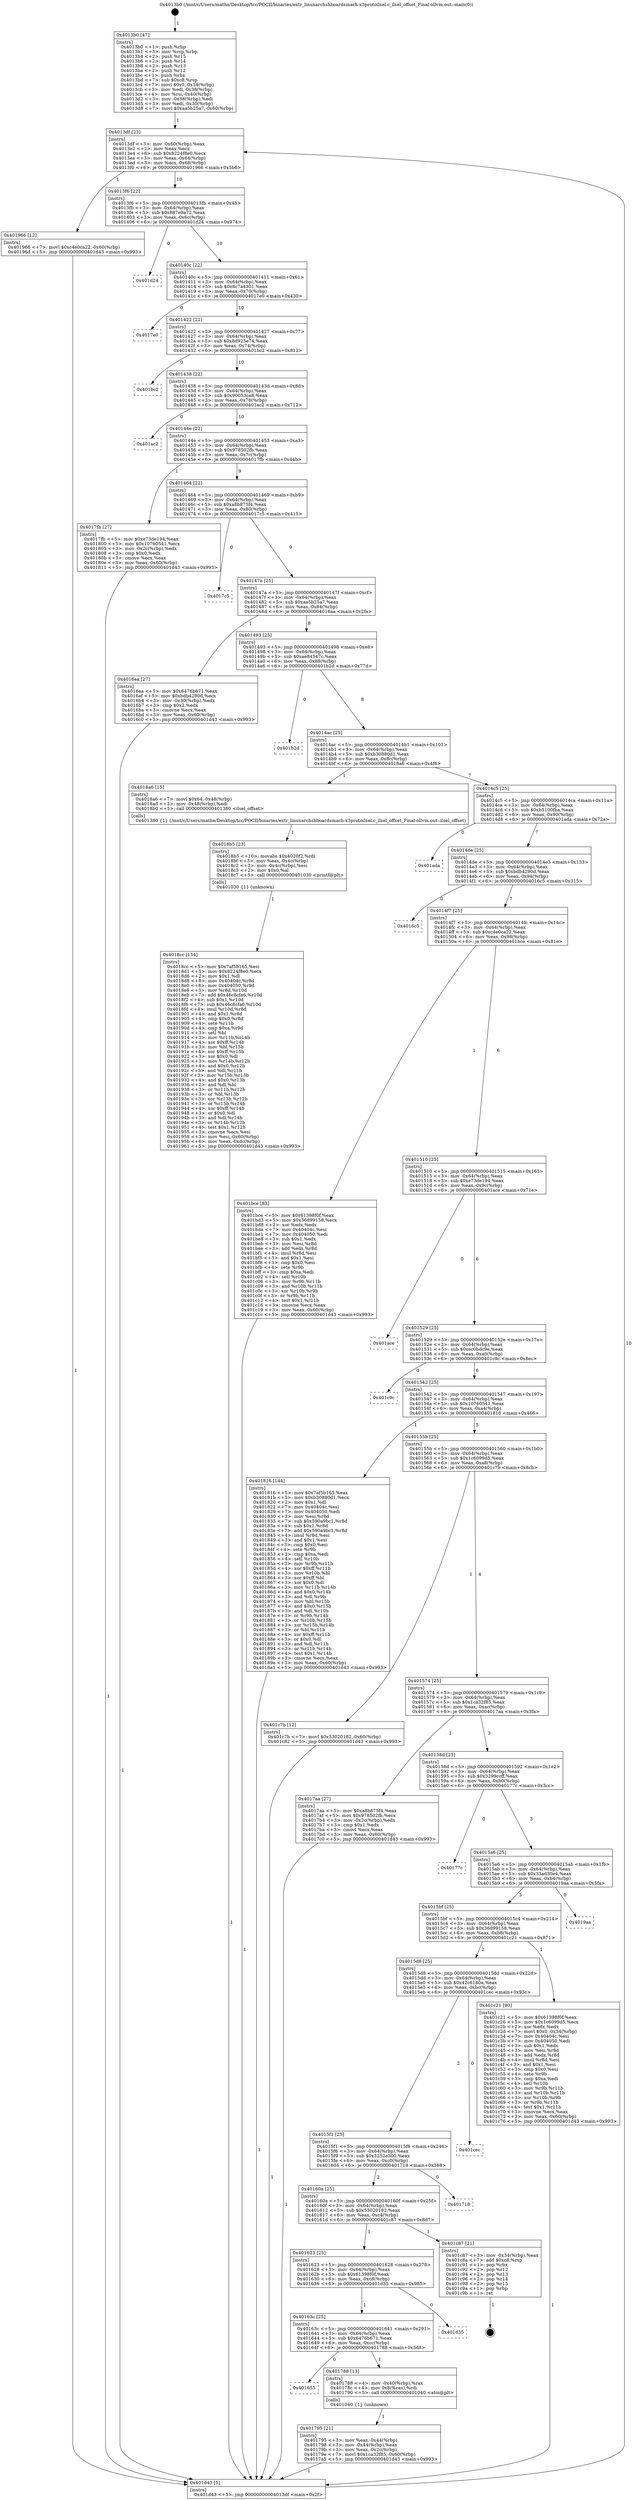digraph "0x4013b0" {
  label = "0x4013b0 (/mnt/c/Users/mathe/Desktop/tcc/POCII/binaries/extr_linuxarchshboardsmach-x3protoilsel.c_ilsel_offset_Final-ollvm.out::main(0))"
  labelloc = "t"
  node[shape=record]

  Entry [label="",width=0.3,height=0.3,shape=circle,fillcolor=black,style=filled]
  "0x4013df" [label="{
     0x4013df [23]\l
     | [instrs]\l
     &nbsp;&nbsp;0x4013df \<+3\>: mov -0x60(%rbp),%eax\l
     &nbsp;&nbsp;0x4013e2 \<+2\>: mov %eax,%ecx\l
     &nbsp;&nbsp;0x4013e4 \<+6\>: sub $0x8224f8e0,%ecx\l
     &nbsp;&nbsp;0x4013ea \<+3\>: mov %eax,-0x64(%rbp)\l
     &nbsp;&nbsp;0x4013ed \<+3\>: mov %ecx,-0x68(%rbp)\l
     &nbsp;&nbsp;0x4013f0 \<+6\>: je 0000000000401966 \<main+0x5b6\>\l
  }"]
  "0x401966" [label="{
     0x401966 [12]\l
     | [instrs]\l
     &nbsp;&nbsp;0x401966 \<+7\>: movl $0xc4e0ca22,-0x60(%rbp)\l
     &nbsp;&nbsp;0x40196d \<+5\>: jmp 0000000000401d43 \<main+0x993\>\l
  }"]
  "0x4013f6" [label="{
     0x4013f6 [22]\l
     | [instrs]\l
     &nbsp;&nbsp;0x4013f6 \<+5\>: jmp 00000000004013fb \<main+0x4b\>\l
     &nbsp;&nbsp;0x4013fb \<+3\>: mov -0x64(%rbp),%eax\l
     &nbsp;&nbsp;0x4013fe \<+5\>: sub $0x887e9a72,%eax\l
     &nbsp;&nbsp;0x401403 \<+3\>: mov %eax,-0x6c(%rbp)\l
     &nbsp;&nbsp;0x401406 \<+6\>: je 0000000000401d24 \<main+0x974\>\l
  }"]
  Exit [label="",width=0.3,height=0.3,shape=circle,fillcolor=black,style=filled,peripheries=2]
  "0x401d24" [label="{
     0x401d24\l
  }", style=dashed]
  "0x40140c" [label="{
     0x40140c [22]\l
     | [instrs]\l
     &nbsp;&nbsp;0x40140c \<+5\>: jmp 0000000000401411 \<main+0x61\>\l
     &nbsp;&nbsp;0x401411 \<+3\>: mov -0x64(%rbp),%eax\l
     &nbsp;&nbsp;0x401414 \<+5\>: sub $0x8c7a4301,%eax\l
     &nbsp;&nbsp;0x401419 \<+3\>: mov %eax,-0x70(%rbp)\l
     &nbsp;&nbsp;0x40141c \<+6\>: je 00000000004017e0 \<main+0x430\>\l
  }"]
  "0x4018cc" [label="{
     0x4018cc [154]\l
     | [instrs]\l
     &nbsp;&nbsp;0x4018cc \<+5\>: mov $0x7af5b165,%esi\l
     &nbsp;&nbsp;0x4018d1 \<+5\>: mov $0x8224f8e0,%ecx\l
     &nbsp;&nbsp;0x4018d6 \<+2\>: mov $0x1,%dl\l
     &nbsp;&nbsp;0x4018d8 \<+8\>: mov 0x40404c,%r8d\l
     &nbsp;&nbsp;0x4018e0 \<+8\>: mov 0x404050,%r9d\l
     &nbsp;&nbsp;0x4018e8 \<+3\>: mov %r8d,%r10d\l
     &nbsp;&nbsp;0x4018eb \<+7\>: add $0x46c8cfa6,%r10d\l
     &nbsp;&nbsp;0x4018f2 \<+4\>: sub $0x1,%r10d\l
     &nbsp;&nbsp;0x4018f6 \<+7\>: sub $0x46c8cfa6,%r10d\l
     &nbsp;&nbsp;0x4018fd \<+4\>: imul %r10d,%r8d\l
     &nbsp;&nbsp;0x401901 \<+4\>: and $0x1,%r8d\l
     &nbsp;&nbsp;0x401905 \<+4\>: cmp $0x0,%r8d\l
     &nbsp;&nbsp;0x401909 \<+4\>: sete %r11b\l
     &nbsp;&nbsp;0x40190d \<+4\>: cmp $0xa,%r9d\l
     &nbsp;&nbsp;0x401911 \<+3\>: setl %bl\l
     &nbsp;&nbsp;0x401914 \<+3\>: mov %r11b,%r14b\l
     &nbsp;&nbsp;0x401917 \<+4\>: xor $0xff,%r14b\l
     &nbsp;&nbsp;0x40191b \<+3\>: mov %bl,%r15b\l
     &nbsp;&nbsp;0x40191e \<+4\>: xor $0xff,%r15b\l
     &nbsp;&nbsp;0x401922 \<+3\>: xor $0x0,%dl\l
     &nbsp;&nbsp;0x401925 \<+3\>: mov %r14b,%r12b\l
     &nbsp;&nbsp;0x401928 \<+4\>: and $0x0,%r12b\l
     &nbsp;&nbsp;0x40192c \<+3\>: and %dl,%r11b\l
     &nbsp;&nbsp;0x40192f \<+3\>: mov %r15b,%r13b\l
     &nbsp;&nbsp;0x401932 \<+4\>: and $0x0,%r13b\l
     &nbsp;&nbsp;0x401936 \<+2\>: and %dl,%bl\l
     &nbsp;&nbsp;0x401938 \<+3\>: or %r11b,%r12b\l
     &nbsp;&nbsp;0x40193b \<+3\>: or %bl,%r13b\l
     &nbsp;&nbsp;0x40193e \<+3\>: xor %r13b,%r12b\l
     &nbsp;&nbsp;0x401941 \<+3\>: or %r15b,%r14b\l
     &nbsp;&nbsp;0x401944 \<+4\>: xor $0xff,%r14b\l
     &nbsp;&nbsp;0x401948 \<+3\>: or $0x0,%dl\l
     &nbsp;&nbsp;0x40194b \<+3\>: and %dl,%r14b\l
     &nbsp;&nbsp;0x40194e \<+3\>: or %r14b,%r12b\l
     &nbsp;&nbsp;0x401951 \<+4\>: test $0x1,%r12b\l
     &nbsp;&nbsp;0x401955 \<+3\>: cmovne %ecx,%esi\l
     &nbsp;&nbsp;0x401958 \<+3\>: mov %esi,-0x60(%rbp)\l
     &nbsp;&nbsp;0x40195b \<+6\>: mov %eax,-0xdc(%rbp)\l
     &nbsp;&nbsp;0x401961 \<+5\>: jmp 0000000000401d43 \<main+0x993\>\l
  }"]
  "0x4017e0" [label="{
     0x4017e0\l
  }", style=dashed]
  "0x401422" [label="{
     0x401422 [22]\l
     | [instrs]\l
     &nbsp;&nbsp;0x401422 \<+5\>: jmp 0000000000401427 \<main+0x77\>\l
     &nbsp;&nbsp;0x401427 \<+3\>: mov -0x64(%rbp),%eax\l
     &nbsp;&nbsp;0x40142a \<+5\>: sub $0x8d925e74,%eax\l
     &nbsp;&nbsp;0x40142f \<+3\>: mov %eax,-0x74(%rbp)\l
     &nbsp;&nbsp;0x401432 \<+6\>: je 0000000000401bc2 \<main+0x812\>\l
  }"]
  "0x4018b5" [label="{
     0x4018b5 [23]\l
     | [instrs]\l
     &nbsp;&nbsp;0x4018b5 \<+10\>: movabs $0x4020f2,%rdi\l
     &nbsp;&nbsp;0x4018bf \<+3\>: mov %eax,-0x4c(%rbp)\l
     &nbsp;&nbsp;0x4018c2 \<+3\>: mov -0x4c(%rbp),%esi\l
     &nbsp;&nbsp;0x4018c5 \<+2\>: mov $0x0,%al\l
     &nbsp;&nbsp;0x4018c7 \<+5\>: call 0000000000401030 \<printf@plt\>\l
     | [calls]\l
     &nbsp;&nbsp;0x401030 \{1\} (unknown)\l
  }"]
  "0x401bc2" [label="{
     0x401bc2\l
  }", style=dashed]
  "0x401438" [label="{
     0x401438 [22]\l
     | [instrs]\l
     &nbsp;&nbsp;0x401438 \<+5\>: jmp 000000000040143d \<main+0x8d\>\l
     &nbsp;&nbsp;0x40143d \<+3\>: mov -0x64(%rbp),%eax\l
     &nbsp;&nbsp;0x401440 \<+5\>: sub $0x90053ca8,%eax\l
     &nbsp;&nbsp;0x401445 \<+3\>: mov %eax,-0x78(%rbp)\l
     &nbsp;&nbsp;0x401448 \<+6\>: je 0000000000401ac2 \<main+0x712\>\l
  }"]
  "0x401795" [label="{
     0x401795 [21]\l
     | [instrs]\l
     &nbsp;&nbsp;0x401795 \<+3\>: mov %eax,-0x44(%rbp)\l
     &nbsp;&nbsp;0x401798 \<+3\>: mov -0x44(%rbp),%eax\l
     &nbsp;&nbsp;0x40179b \<+3\>: mov %eax,-0x2c(%rbp)\l
     &nbsp;&nbsp;0x40179e \<+7\>: movl $0x1ca32f85,-0x60(%rbp)\l
     &nbsp;&nbsp;0x4017a5 \<+5\>: jmp 0000000000401d43 \<main+0x993\>\l
  }"]
  "0x401ac2" [label="{
     0x401ac2\l
  }", style=dashed]
  "0x40144e" [label="{
     0x40144e [22]\l
     | [instrs]\l
     &nbsp;&nbsp;0x40144e \<+5\>: jmp 0000000000401453 \<main+0xa3\>\l
     &nbsp;&nbsp;0x401453 \<+3\>: mov -0x64(%rbp),%eax\l
     &nbsp;&nbsp;0x401456 \<+5\>: sub $0x978502fb,%eax\l
     &nbsp;&nbsp;0x40145b \<+3\>: mov %eax,-0x7c(%rbp)\l
     &nbsp;&nbsp;0x40145e \<+6\>: je 00000000004017fb \<main+0x44b\>\l
  }"]
  "0x401655" [label="{
     0x401655\l
  }", style=dashed]
  "0x4017fb" [label="{
     0x4017fb [27]\l
     | [instrs]\l
     &nbsp;&nbsp;0x4017fb \<+5\>: mov $0xe73de194,%eax\l
     &nbsp;&nbsp;0x401800 \<+5\>: mov $0x10760541,%ecx\l
     &nbsp;&nbsp;0x401805 \<+3\>: mov -0x2c(%rbp),%edx\l
     &nbsp;&nbsp;0x401808 \<+3\>: cmp $0x0,%edx\l
     &nbsp;&nbsp;0x40180b \<+3\>: cmove %ecx,%eax\l
     &nbsp;&nbsp;0x40180e \<+3\>: mov %eax,-0x60(%rbp)\l
     &nbsp;&nbsp;0x401811 \<+5\>: jmp 0000000000401d43 \<main+0x993\>\l
  }"]
  "0x401464" [label="{
     0x401464 [22]\l
     | [instrs]\l
     &nbsp;&nbsp;0x401464 \<+5\>: jmp 0000000000401469 \<main+0xb9\>\l
     &nbsp;&nbsp;0x401469 \<+3\>: mov -0x64(%rbp),%eax\l
     &nbsp;&nbsp;0x40146c \<+5\>: sub $0xa8b875f4,%eax\l
     &nbsp;&nbsp;0x401471 \<+3\>: mov %eax,-0x80(%rbp)\l
     &nbsp;&nbsp;0x401474 \<+6\>: je 00000000004017c5 \<main+0x415\>\l
  }"]
  "0x401788" [label="{
     0x401788 [13]\l
     | [instrs]\l
     &nbsp;&nbsp;0x401788 \<+4\>: mov -0x40(%rbp),%rax\l
     &nbsp;&nbsp;0x40178c \<+4\>: mov 0x8(%rax),%rdi\l
     &nbsp;&nbsp;0x401790 \<+5\>: call 0000000000401040 \<atoi@plt\>\l
     | [calls]\l
     &nbsp;&nbsp;0x401040 \{1\} (unknown)\l
  }"]
  "0x4017c5" [label="{
     0x4017c5\l
  }", style=dashed]
  "0x40147a" [label="{
     0x40147a [25]\l
     | [instrs]\l
     &nbsp;&nbsp;0x40147a \<+5\>: jmp 000000000040147f \<main+0xcf\>\l
     &nbsp;&nbsp;0x40147f \<+3\>: mov -0x64(%rbp),%eax\l
     &nbsp;&nbsp;0x401482 \<+5\>: sub $0xaa5b25a7,%eax\l
     &nbsp;&nbsp;0x401487 \<+6\>: mov %eax,-0x84(%rbp)\l
     &nbsp;&nbsp;0x40148d \<+6\>: je 00000000004016aa \<main+0x2fa\>\l
  }"]
  "0x40163c" [label="{
     0x40163c [25]\l
     | [instrs]\l
     &nbsp;&nbsp;0x40163c \<+5\>: jmp 0000000000401641 \<main+0x291\>\l
     &nbsp;&nbsp;0x401641 \<+3\>: mov -0x64(%rbp),%eax\l
     &nbsp;&nbsp;0x401644 \<+5\>: sub $0x6476b671,%eax\l
     &nbsp;&nbsp;0x401649 \<+6\>: mov %eax,-0xcc(%rbp)\l
     &nbsp;&nbsp;0x40164f \<+6\>: je 0000000000401788 \<main+0x3d8\>\l
  }"]
  "0x4016aa" [label="{
     0x4016aa [27]\l
     | [instrs]\l
     &nbsp;&nbsp;0x4016aa \<+5\>: mov $0x6476b671,%eax\l
     &nbsp;&nbsp;0x4016af \<+5\>: mov $0xbdb4290d,%ecx\l
     &nbsp;&nbsp;0x4016b4 \<+3\>: mov -0x30(%rbp),%edx\l
     &nbsp;&nbsp;0x4016b7 \<+3\>: cmp $0x2,%edx\l
     &nbsp;&nbsp;0x4016ba \<+3\>: cmovne %ecx,%eax\l
     &nbsp;&nbsp;0x4016bd \<+3\>: mov %eax,-0x60(%rbp)\l
     &nbsp;&nbsp;0x4016c0 \<+5\>: jmp 0000000000401d43 \<main+0x993\>\l
  }"]
  "0x401493" [label="{
     0x401493 [25]\l
     | [instrs]\l
     &nbsp;&nbsp;0x401493 \<+5\>: jmp 0000000000401498 \<main+0xe8\>\l
     &nbsp;&nbsp;0x401498 \<+3\>: mov -0x64(%rbp),%eax\l
     &nbsp;&nbsp;0x40149b \<+5\>: sub $0xae84547c,%eax\l
     &nbsp;&nbsp;0x4014a0 \<+6\>: mov %eax,-0x88(%rbp)\l
     &nbsp;&nbsp;0x4014a6 \<+6\>: je 0000000000401b2d \<main+0x77d\>\l
  }"]
  "0x401d43" [label="{
     0x401d43 [5]\l
     | [instrs]\l
     &nbsp;&nbsp;0x401d43 \<+5\>: jmp 00000000004013df \<main+0x2f\>\l
  }"]
  "0x4013b0" [label="{
     0x4013b0 [47]\l
     | [instrs]\l
     &nbsp;&nbsp;0x4013b0 \<+1\>: push %rbp\l
     &nbsp;&nbsp;0x4013b1 \<+3\>: mov %rsp,%rbp\l
     &nbsp;&nbsp;0x4013b4 \<+2\>: push %r15\l
     &nbsp;&nbsp;0x4013b6 \<+2\>: push %r14\l
     &nbsp;&nbsp;0x4013b8 \<+2\>: push %r13\l
     &nbsp;&nbsp;0x4013ba \<+2\>: push %r12\l
     &nbsp;&nbsp;0x4013bc \<+1\>: push %rbx\l
     &nbsp;&nbsp;0x4013bd \<+7\>: sub $0xc8,%rsp\l
     &nbsp;&nbsp;0x4013c4 \<+7\>: movl $0x0,-0x34(%rbp)\l
     &nbsp;&nbsp;0x4013cb \<+3\>: mov %edi,-0x38(%rbp)\l
     &nbsp;&nbsp;0x4013ce \<+4\>: mov %rsi,-0x40(%rbp)\l
     &nbsp;&nbsp;0x4013d2 \<+3\>: mov -0x38(%rbp),%edi\l
     &nbsp;&nbsp;0x4013d5 \<+3\>: mov %edi,-0x30(%rbp)\l
     &nbsp;&nbsp;0x4013d8 \<+7\>: movl $0xaa5b25a7,-0x60(%rbp)\l
  }"]
  "0x401d35" [label="{
     0x401d35\l
  }", style=dashed]
  "0x401b2d" [label="{
     0x401b2d\l
  }", style=dashed]
  "0x4014ac" [label="{
     0x4014ac [25]\l
     | [instrs]\l
     &nbsp;&nbsp;0x4014ac \<+5\>: jmp 00000000004014b1 \<main+0x101\>\l
     &nbsp;&nbsp;0x4014b1 \<+3\>: mov -0x64(%rbp),%eax\l
     &nbsp;&nbsp;0x4014b4 \<+5\>: sub $0xb30880d1,%eax\l
     &nbsp;&nbsp;0x4014b9 \<+6\>: mov %eax,-0x8c(%rbp)\l
     &nbsp;&nbsp;0x4014bf \<+6\>: je 00000000004018a6 \<main+0x4f6\>\l
  }"]
  "0x401623" [label="{
     0x401623 [25]\l
     | [instrs]\l
     &nbsp;&nbsp;0x401623 \<+5\>: jmp 0000000000401628 \<main+0x278\>\l
     &nbsp;&nbsp;0x401628 \<+3\>: mov -0x64(%rbp),%eax\l
     &nbsp;&nbsp;0x40162b \<+5\>: sub $0x61398f0f,%eax\l
     &nbsp;&nbsp;0x401630 \<+6\>: mov %eax,-0xc8(%rbp)\l
     &nbsp;&nbsp;0x401636 \<+6\>: je 0000000000401d35 \<main+0x985\>\l
  }"]
  "0x4018a6" [label="{
     0x4018a6 [15]\l
     | [instrs]\l
     &nbsp;&nbsp;0x4018a6 \<+7\>: movl $0x64,-0x48(%rbp)\l
     &nbsp;&nbsp;0x4018ad \<+3\>: mov -0x48(%rbp),%edi\l
     &nbsp;&nbsp;0x4018b0 \<+5\>: call 0000000000401380 \<ilsel_offset\>\l
     | [calls]\l
     &nbsp;&nbsp;0x401380 \{1\} (/mnt/c/Users/mathe/Desktop/tcc/POCII/binaries/extr_linuxarchshboardsmach-x3protoilsel.c_ilsel_offset_Final-ollvm.out::ilsel_offset)\l
  }"]
  "0x4014c5" [label="{
     0x4014c5 [25]\l
     | [instrs]\l
     &nbsp;&nbsp;0x4014c5 \<+5\>: jmp 00000000004014ca \<main+0x11a\>\l
     &nbsp;&nbsp;0x4014ca \<+3\>: mov -0x64(%rbp),%eax\l
     &nbsp;&nbsp;0x4014cd \<+5\>: sub $0xb5100fba,%eax\l
     &nbsp;&nbsp;0x4014d2 \<+6\>: mov %eax,-0x90(%rbp)\l
     &nbsp;&nbsp;0x4014d8 \<+6\>: je 0000000000401ada \<main+0x72a\>\l
  }"]
  "0x401c87" [label="{
     0x401c87 [21]\l
     | [instrs]\l
     &nbsp;&nbsp;0x401c87 \<+3\>: mov -0x34(%rbp),%eax\l
     &nbsp;&nbsp;0x401c8a \<+7\>: add $0xc8,%rsp\l
     &nbsp;&nbsp;0x401c91 \<+1\>: pop %rbx\l
     &nbsp;&nbsp;0x401c92 \<+2\>: pop %r12\l
     &nbsp;&nbsp;0x401c94 \<+2\>: pop %r13\l
     &nbsp;&nbsp;0x401c96 \<+2\>: pop %r14\l
     &nbsp;&nbsp;0x401c98 \<+2\>: pop %r15\l
     &nbsp;&nbsp;0x401c9a \<+1\>: pop %rbp\l
     &nbsp;&nbsp;0x401c9b \<+1\>: ret\l
  }"]
  "0x401ada" [label="{
     0x401ada\l
  }", style=dashed]
  "0x4014de" [label="{
     0x4014de [25]\l
     | [instrs]\l
     &nbsp;&nbsp;0x4014de \<+5\>: jmp 00000000004014e3 \<main+0x133\>\l
     &nbsp;&nbsp;0x4014e3 \<+3\>: mov -0x64(%rbp),%eax\l
     &nbsp;&nbsp;0x4014e6 \<+5\>: sub $0xbdb4290d,%eax\l
     &nbsp;&nbsp;0x4014eb \<+6\>: mov %eax,-0x94(%rbp)\l
     &nbsp;&nbsp;0x4014f1 \<+6\>: je 00000000004016c5 \<main+0x315\>\l
  }"]
  "0x40160a" [label="{
     0x40160a [25]\l
     | [instrs]\l
     &nbsp;&nbsp;0x40160a \<+5\>: jmp 000000000040160f \<main+0x25f\>\l
     &nbsp;&nbsp;0x40160f \<+3\>: mov -0x64(%rbp),%eax\l
     &nbsp;&nbsp;0x401612 \<+5\>: sub $0x53020182,%eax\l
     &nbsp;&nbsp;0x401617 \<+6\>: mov %eax,-0xc4(%rbp)\l
     &nbsp;&nbsp;0x40161d \<+6\>: je 0000000000401c87 \<main+0x8d7\>\l
  }"]
  "0x4016c5" [label="{
     0x4016c5\l
  }", style=dashed]
  "0x4014f7" [label="{
     0x4014f7 [25]\l
     | [instrs]\l
     &nbsp;&nbsp;0x4014f7 \<+5\>: jmp 00000000004014fc \<main+0x14c\>\l
     &nbsp;&nbsp;0x4014fc \<+3\>: mov -0x64(%rbp),%eax\l
     &nbsp;&nbsp;0x4014ff \<+5\>: sub $0xc4e0ca22,%eax\l
     &nbsp;&nbsp;0x401504 \<+6\>: mov %eax,-0x98(%rbp)\l
     &nbsp;&nbsp;0x40150a \<+6\>: je 0000000000401bce \<main+0x81e\>\l
  }"]
  "0x401718" [label="{
     0x401718\l
  }", style=dashed]
  "0x401bce" [label="{
     0x401bce [83]\l
     | [instrs]\l
     &nbsp;&nbsp;0x401bce \<+5\>: mov $0x61398f0f,%eax\l
     &nbsp;&nbsp;0x401bd3 \<+5\>: mov $0x36d99158,%ecx\l
     &nbsp;&nbsp;0x401bd8 \<+2\>: xor %edx,%edx\l
     &nbsp;&nbsp;0x401bda \<+7\>: mov 0x40404c,%esi\l
     &nbsp;&nbsp;0x401be1 \<+7\>: mov 0x404050,%edi\l
     &nbsp;&nbsp;0x401be8 \<+3\>: sub $0x1,%edx\l
     &nbsp;&nbsp;0x401beb \<+3\>: mov %esi,%r8d\l
     &nbsp;&nbsp;0x401bee \<+3\>: add %edx,%r8d\l
     &nbsp;&nbsp;0x401bf1 \<+4\>: imul %r8d,%esi\l
     &nbsp;&nbsp;0x401bf5 \<+3\>: and $0x1,%esi\l
     &nbsp;&nbsp;0x401bf8 \<+3\>: cmp $0x0,%esi\l
     &nbsp;&nbsp;0x401bfb \<+4\>: sete %r9b\l
     &nbsp;&nbsp;0x401bff \<+3\>: cmp $0xa,%edi\l
     &nbsp;&nbsp;0x401c02 \<+4\>: setl %r10b\l
     &nbsp;&nbsp;0x401c06 \<+3\>: mov %r9b,%r11b\l
     &nbsp;&nbsp;0x401c09 \<+3\>: and %r10b,%r11b\l
     &nbsp;&nbsp;0x401c0c \<+3\>: xor %r10b,%r9b\l
     &nbsp;&nbsp;0x401c0f \<+3\>: or %r9b,%r11b\l
     &nbsp;&nbsp;0x401c12 \<+4\>: test $0x1,%r11b\l
     &nbsp;&nbsp;0x401c16 \<+3\>: cmovne %ecx,%eax\l
     &nbsp;&nbsp;0x401c19 \<+3\>: mov %eax,-0x60(%rbp)\l
     &nbsp;&nbsp;0x401c1c \<+5\>: jmp 0000000000401d43 \<main+0x993\>\l
  }"]
  "0x401510" [label="{
     0x401510 [25]\l
     | [instrs]\l
     &nbsp;&nbsp;0x401510 \<+5\>: jmp 0000000000401515 \<main+0x165\>\l
     &nbsp;&nbsp;0x401515 \<+3\>: mov -0x64(%rbp),%eax\l
     &nbsp;&nbsp;0x401518 \<+5\>: sub $0xe73de194,%eax\l
     &nbsp;&nbsp;0x40151d \<+6\>: mov %eax,-0x9c(%rbp)\l
     &nbsp;&nbsp;0x401523 \<+6\>: je 0000000000401ace \<main+0x71e\>\l
  }"]
  "0x4015f1" [label="{
     0x4015f1 [25]\l
     | [instrs]\l
     &nbsp;&nbsp;0x4015f1 \<+5\>: jmp 00000000004015f6 \<main+0x246\>\l
     &nbsp;&nbsp;0x4015f6 \<+3\>: mov -0x64(%rbp),%eax\l
     &nbsp;&nbsp;0x4015f9 \<+5\>: sub $0x5252e300,%eax\l
     &nbsp;&nbsp;0x4015fe \<+6\>: mov %eax,-0xc0(%rbp)\l
     &nbsp;&nbsp;0x401604 \<+6\>: je 0000000000401718 \<main+0x368\>\l
  }"]
  "0x401ace" [label="{
     0x401ace\l
  }", style=dashed]
  "0x401529" [label="{
     0x401529 [25]\l
     | [instrs]\l
     &nbsp;&nbsp;0x401529 \<+5\>: jmp 000000000040152e \<main+0x17e\>\l
     &nbsp;&nbsp;0x40152e \<+3\>: mov -0x64(%rbp),%eax\l
     &nbsp;&nbsp;0x401531 \<+5\>: sub $0xec0bdc9e,%eax\l
     &nbsp;&nbsp;0x401536 \<+6\>: mov %eax,-0xa0(%rbp)\l
     &nbsp;&nbsp;0x40153c \<+6\>: je 0000000000401c9c \<main+0x8ec\>\l
  }"]
  "0x401cec" [label="{
     0x401cec\l
  }", style=dashed]
  "0x401c9c" [label="{
     0x401c9c\l
  }", style=dashed]
  "0x401542" [label="{
     0x401542 [25]\l
     | [instrs]\l
     &nbsp;&nbsp;0x401542 \<+5\>: jmp 0000000000401547 \<main+0x197\>\l
     &nbsp;&nbsp;0x401547 \<+3\>: mov -0x64(%rbp),%eax\l
     &nbsp;&nbsp;0x40154a \<+5\>: sub $0x10760541,%eax\l
     &nbsp;&nbsp;0x40154f \<+6\>: mov %eax,-0xa4(%rbp)\l
     &nbsp;&nbsp;0x401555 \<+6\>: je 0000000000401816 \<main+0x466\>\l
  }"]
  "0x4015d8" [label="{
     0x4015d8 [25]\l
     | [instrs]\l
     &nbsp;&nbsp;0x4015d8 \<+5\>: jmp 00000000004015dd \<main+0x22d\>\l
     &nbsp;&nbsp;0x4015dd \<+3\>: mov -0x64(%rbp),%eax\l
     &nbsp;&nbsp;0x4015e0 \<+5\>: sub $0x42c6180a,%eax\l
     &nbsp;&nbsp;0x4015e5 \<+6\>: mov %eax,-0xbc(%rbp)\l
     &nbsp;&nbsp;0x4015eb \<+6\>: je 0000000000401cec \<main+0x93c\>\l
  }"]
  "0x401816" [label="{
     0x401816 [144]\l
     | [instrs]\l
     &nbsp;&nbsp;0x401816 \<+5\>: mov $0x7af5b165,%eax\l
     &nbsp;&nbsp;0x40181b \<+5\>: mov $0xb30880d1,%ecx\l
     &nbsp;&nbsp;0x401820 \<+2\>: mov $0x1,%dl\l
     &nbsp;&nbsp;0x401822 \<+7\>: mov 0x40404c,%esi\l
     &nbsp;&nbsp;0x401829 \<+7\>: mov 0x404050,%edi\l
     &nbsp;&nbsp;0x401830 \<+3\>: mov %esi,%r8d\l
     &nbsp;&nbsp;0x401833 \<+7\>: sub $0x590a9bc1,%r8d\l
     &nbsp;&nbsp;0x40183a \<+4\>: sub $0x1,%r8d\l
     &nbsp;&nbsp;0x40183e \<+7\>: add $0x590a9bc1,%r8d\l
     &nbsp;&nbsp;0x401845 \<+4\>: imul %r8d,%esi\l
     &nbsp;&nbsp;0x401849 \<+3\>: and $0x1,%esi\l
     &nbsp;&nbsp;0x40184c \<+3\>: cmp $0x0,%esi\l
     &nbsp;&nbsp;0x40184f \<+4\>: sete %r9b\l
     &nbsp;&nbsp;0x401853 \<+3\>: cmp $0xa,%edi\l
     &nbsp;&nbsp;0x401856 \<+4\>: setl %r10b\l
     &nbsp;&nbsp;0x40185a \<+3\>: mov %r9b,%r11b\l
     &nbsp;&nbsp;0x40185d \<+4\>: xor $0xff,%r11b\l
     &nbsp;&nbsp;0x401861 \<+3\>: mov %r10b,%bl\l
     &nbsp;&nbsp;0x401864 \<+3\>: xor $0xff,%bl\l
     &nbsp;&nbsp;0x401867 \<+3\>: xor $0x0,%dl\l
     &nbsp;&nbsp;0x40186a \<+3\>: mov %r11b,%r14b\l
     &nbsp;&nbsp;0x40186d \<+4\>: and $0x0,%r14b\l
     &nbsp;&nbsp;0x401871 \<+3\>: and %dl,%r9b\l
     &nbsp;&nbsp;0x401874 \<+3\>: mov %bl,%r15b\l
     &nbsp;&nbsp;0x401877 \<+4\>: and $0x0,%r15b\l
     &nbsp;&nbsp;0x40187b \<+3\>: and %dl,%r10b\l
     &nbsp;&nbsp;0x40187e \<+3\>: or %r9b,%r14b\l
     &nbsp;&nbsp;0x401881 \<+3\>: or %r10b,%r15b\l
     &nbsp;&nbsp;0x401884 \<+3\>: xor %r15b,%r14b\l
     &nbsp;&nbsp;0x401887 \<+3\>: or %bl,%r11b\l
     &nbsp;&nbsp;0x40188a \<+4\>: xor $0xff,%r11b\l
     &nbsp;&nbsp;0x40188e \<+3\>: or $0x0,%dl\l
     &nbsp;&nbsp;0x401891 \<+3\>: and %dl,%r11b\l
     &nbsp;&nbsp;0x401894 \<+3\>: or %r11b,%r14b\l
     &nbsp;&nbsp;0x401897 \<+4\>: test $0x1,%r14b\l
     &nbsp;&nbsp;0x40189b \<+3\>: cmovne %ecx,%eax\l
     &nbsp;&nbsp;0x40189e \<+3\>: mov %eax,-0x60(%rbp)\l
     &nbsp;&nbsp;0x4018a1 \<+5\>: jmp 0000000000401d43 \<main+0x993\>\l
  }"]
  "0x40155b" [label="{
     0x40155b [25]\l
     | [instrs]\l
     &nbsp;&nbsp;0x40155b \<+5\>: jmp 0000000000401560 \<main+0x1b0\>\l
     &nbsp;&nbsp;0x401560 \<+3\>: mov -0x64(%rbp),%eax\l
     &nbsp;&nbsp;0x401563 \<+5\>: sub $0x1c6099d5,%eax\l
     &nbsp;&nbsp;0x401568 \<+6\>: mov %eax,-0xa8(%rbp)\l
     &nbsp;&nbsp;0x40156e \<+6\>: je 0000000000401c7b \<main+0x8cb\>\l
  }"]
  "0x401c21" [label="{
     0x401c21 [90]\l
     | [instrs]\l
     &nbsp;&nbsp;0x401c21 \<+5\>: mov $0x61398f0f,%eax\l
     &nbsp;&nbsp;0x401c26 \<+5\>: mov $0x1c6099d5,%ecx\l
     &nbsp;&nbsp;0x401c2b \<+2\>: xor %edx,%edx\l
     &nbsp;&nbsp;0x401c2d \<+7\>: movl $0x0,-0x34(%rbp)\l
     &nbsp;&nbsp;0x401c34 \<+7\>: mov 0x40404c,%esi\l
     &nbsp;&nbsp;0x401c3b \<+7\>: mov 0x404050,%edi\l
     &nbsp;&nbsp;0x401c42 \<+3\>: sub $0x1,%edx\l
     &nbsp;&nbsp;0x401c45 \<+3\>: mov %esi,%r8d\l
     &nbsp;&nbsp;0x401c48 \<+3\>: add %edx,%r8d\l
     &nbsp;&nbsp;0x401c4b \<+4\>: imul %r8d,%esi\l
     &nbsp;&nbsp;0x401c4f \<+3\>: and $0x1,%esi\l
     &nbsp;&nbsp;0x401c52 \<+3\>: cmp $0x0,%esi\l
     &nbsp;&nbsp;0x401c55 \<+4\>: sete %r9b\l
     &nbsp;&nbsp;0x401c59 \<+3\>: cmp $0xa,%edi\l
     &nbsp;&nbsp;0x401c5c \<+4\>: setl %r10b\l
     &nbsp;&nbsp;0x401c60 \<+3\>: mov %r9b,%r11b\l
     &nbsp;&nbsp;0x401c63 \<+3\>: and %r10b,%r11b\l
     &nbsp;&nbsp;0x401c66 \<+3\>: xor %r10b,%r9b\l
     &nbsp;&nbsp;0x401c69 \<+3\>: or %r9b,%r11b\l
     &nbsp;&nbsp;0x401c6c \<+4\>: test $0x1,%r11b\l
     &nbsp;&nbsp;0x401c70 \<+3\>: cmovne %ecx,%eax\l
     &nbsp;&nbsp;0x401c73 \<+3\>: mov %eax,-0x60(%rbp)\l
     &nbsp;&nbsp;0x401c76 \<+5\>: jmp 0000000000401d43 \<main+0x993\>\l
  }"]
  "0x401c7b" [label="{
     0x401c7b [12]\l
     | [instrs]\l
     &nbsp;&nbsp;0x401c7b \<+7\>: movl $0x53020182,-0x60(%rbp)\l
     &nbsp;&nbsp;0x401c82 \<+5\>: jmp 0000000000401d43 \<main+0x993\>\l
  }"]
  "0x401574" [label="{
     0x401574 [25]\l
     | [instrs]\l
     &nbsp;&nbsp;0x401574 \<+5\>: jmp 0000000000401579 \<main+0x1c9\>\l
     &nbsp;&nbsp;0x401579 \<+3\>: mov -0x64(%rbp),%eax\l
     &nbsp;&nbsp;0x40157c \<+5\>: sub $0x1ca32f85,%eax\l
     &nbsp;&nbsp;0x401581 \<+6\>: mov %eax,-0xac(%rbp)\l
     &nbsp;&nbsp;0x401587 \<+6\>: je 00000000004017aa \<main+0x3fa\>\l
  }"]
  "0x4015bf" [label="{
     0x4015bf [25]\l
     | [instrs]\l
     &nbsp;&nbsp;0x4015bf \<+5\>: jmp 00000000004015c4 \<main+0x214\>\l
     &nbsp;&nbsp;0x4015c4 \<+3\>: mov -0x64(%rbp),%eax\l
     &nbsp;&nbsp;0x4015c7 \<+5\>: sub $0x36d99158,%eax\l
     &nbsp;&nbsp;0x4015cc \<+6\>: mov %eax,-0xb8(%rbp)\l
     &nbsp;&nbsp;0x4015d2 \<+6\>: je 0000000000401c21 \<main+0x871\>\l
  }"]
  "0x4017aa" [label="{
     0x4017aa [27]\l
     | [instrs]\l
     &nbsp;&nbsp;0x4017aa \<+5\>: mov $0xa8b875f4,%eax\l
     &nbsp;&nbsp;0x4017af \<+5\>: mov $0x978502fb,%ecx\l
     &nbsp;&nbsp;0x4017b4 \<+3\>: mov -0x2c(%rbp),%edx\l
     &nbsp;&nbsp;0x4017b7 \<+3\>: cmp $0x1,%edx\l
     &nbsp;&nbsp;0x4017ba \<+3\>: cmovl %ecx,%eax\l
     &nbsp;&nbsp;0x4017bd \<+3\>: mov %eax,-0x60(%rbp)\l
     &nbsp;&nbsp;0x4017c0 \<+5\>: jmp 0000000000401d43 \<main+0x993\>\l
  }"]
  "0x40158d" [label="{
     0x40158d [25]\l
     | [instrs]\l
     &nbsp;&nbsp;0x40158d \<+5\>: jmp 0000000000401592 \<main+0x1e2\>\l
     &nbsp;&nbsp;0x401592 \<+3\>: mov -0x64(%rbp),%eax\l
     &nbsp;&nbsp;0x401595 \<+5\>: sub $0x3299ccff,%eax\l
     &nbsp;&nbsp;0x40159a \<+6\>: mov %eax,-0xb0(%rbp)\l
     &nbsp;&nbsp;0x4015a0 \<+6\>: je 000000000040177c \<main+0x3cc\>\l
  }"]
  "0x4019aa" [label="{
     0x4019aa\l
  }", style=dashed]
  "0x40177c" [label="{
     0x40177c\l
  }", style=dashed]
  "0x4015a6" [label="{
     0x4015a6 [25]\l
     | [instrs]\l
     &nbsp;&nbsp;0x4015a6 \<+5\>: jmp 00000000004015ab \<main+0x1fb\>\l
     &nbsp;&nbsp;0x4015ab \<+3\>: mov -0x64(%rbp),%eax\l
     &nbsp;&nbsp;0x4015ae \<+5\>: sub $0x33ad30e4,%eax\l
     &nbsp;&nbsp;0x4015b3 \<+6\>: mov %eax,-0xb4(%rbp)\l
     &nbsp;&nbsp;0x4015b9 \<+6\>: je 00000000004019aa \<main+0x5fa\>\l
  }"]
  Entry -> "0x4013b0" [label=" 1"]
  "0x4013df" -> "0x401966" [label=" 1"]
  "0x4013df" -> "0x4013f6" [label=" 10"]
  "0x401c87" -> Exit [label=" 1"]
  "0x4013f6" -> "0x401d24" [label=" 0"]
  "0x4013f6" -> "0x40140c" [label=" 10"]
  "0x401c7b" -> "0x401d43" [label=" 1"]
  "0x40140c" -> "0x4017e0" [label=" 0"]
  "0x40140c" -> "0x401422" [label=" 10"]
  "0x401c21" -> "0x401d43" [label=" 1"]
  "0x401422" -> "0x401bc2" [label=" 0"]
  "0x401422" -> "0x401438" [label=" 10"]
  "0x401bce" -> "0x401d43" [label=" 1"]
  "0x401438" -> "0x401ac2" [label=" 0"]
  "0x401438" -> "0x40144e" [label=" 10"]
  "0x401966" -> "0x401d43" [label=" 1"]
  "0x40144e" -> "0x4017fb" [label=" 1"]
  "0x40144e" -> "0x401464" [label=" 9"]
  "0x4018cc" -> "0x401d43" [label=" 1"]
  "0x401464" -> "0x4017c5" [label=" 0"]
  "0x401464" -> "0x40147a" [label=" 9"]
  "0x4018b5" -> "0x4018cc" [label=" 1"]
  "0x40147a" -> "0x4016aa" [label=" 1"]
  "0x40147a" -> "0x401493" [label=" 8"]
  "0x4016aa" -> "0x401d43" [label=" 1"]
  "0x4013b0" -> "0x4013df" [label=" 1"]
  "0x401d43" -> "0x4013df" [label=" 10"]
  "0x401816" -> "0x401d43" [label=" 1"]
  "0x401493" -> "0x401b2d" [label=" 0"]
  "0x401493" -> "0x4014ac" [label=" 8"]
  "0x4017fb" -> "0x401d43" [label=" 1"]
  "0x4014ac" -> "0x4018a6" [label=" 1"]
  "0x4014ac" -> "0x4014c5" [label=" 7"]
  "0x401795" -> "0x401d43" [label=" 1"]
  "0x4014c5" -> "0x401ada" [label=" 0"]
  "0x4014c5" -> "0x4014de" [label=" 7"]
  "0x401788" -> "0x401795" [label=" 1"]
  "0x4014de" -> "0x4016c5" [label=" 0"]
  "0x4014de" -> "0x4014f7" [label=" 7"]
  "0x40163c" -> "0x401788" [label=" 1"]
  "0x4014f7" -> "0x401bce" [label=" 1"]
  "0x4014f7" -> "0x401510" [label=" 6"]
  "0x4018a6" -> "0x4018b5" [label=" 1"]
  "0x401510" -> "0x401ace" [label=" 0"]
  "0x401510" -> "0x401529" [label=" 6"]
  "0x401623" -> "0x401d35" [label=" 0"]
  "0x401529" -> "0x401c9c" [label=" 0"]
  "0x401529" -> "0x401542" [label=" 6"]
  "0x4017aa" -> "0x401d43" [label=" 1"]
  "0x401542" -> "0x401816" [label=" 1"]
  "0x401542" -> "0x40155b" [label=" 5"]
  "0x40160a" -> "0x401c87" [label=" 1"]
  "0x40155b" -> "0x401c7b" [label=" 1"]
  "0x40155b" -> "0x401574" [label=" 4"]
  "0x40163c" -> "0x401655" [label=" 0"]
  "0x401574" -> "0x4017aa" [label=" 1"]
  "0x401574" -> "0x40158d" [label=" 3"]
  "0x4015f1" -> "0x401718" [label=" 0"]
  "0x40158d" -> "0x40177c" [label=" 0"]
  "0x40158d" -> "0x4015a6" [label=" 3"]
  "0x401623" -> "0x40163c" [label=" 1"]
  "0x4015a6" -> "0x4019aa" [label=" 0"]
  "0x4015a6" -> "0x4015bf" [label=" 3"]
  "0x4015f1" -> "0x40160a" [label=" 2"]
  "0x4015bf" -> "0x401c21" [label=" 1"]
  "0x4015bf" -> "0x4015d8" [label=" 2"]
  "0x40160a" -> "0x401623" [label=" 1"]
  "0x4015d8" -> "0x401cec" [label=" 0"]
  "0x4015d8" -> "0x4015f1" [label=" 2"]
}

